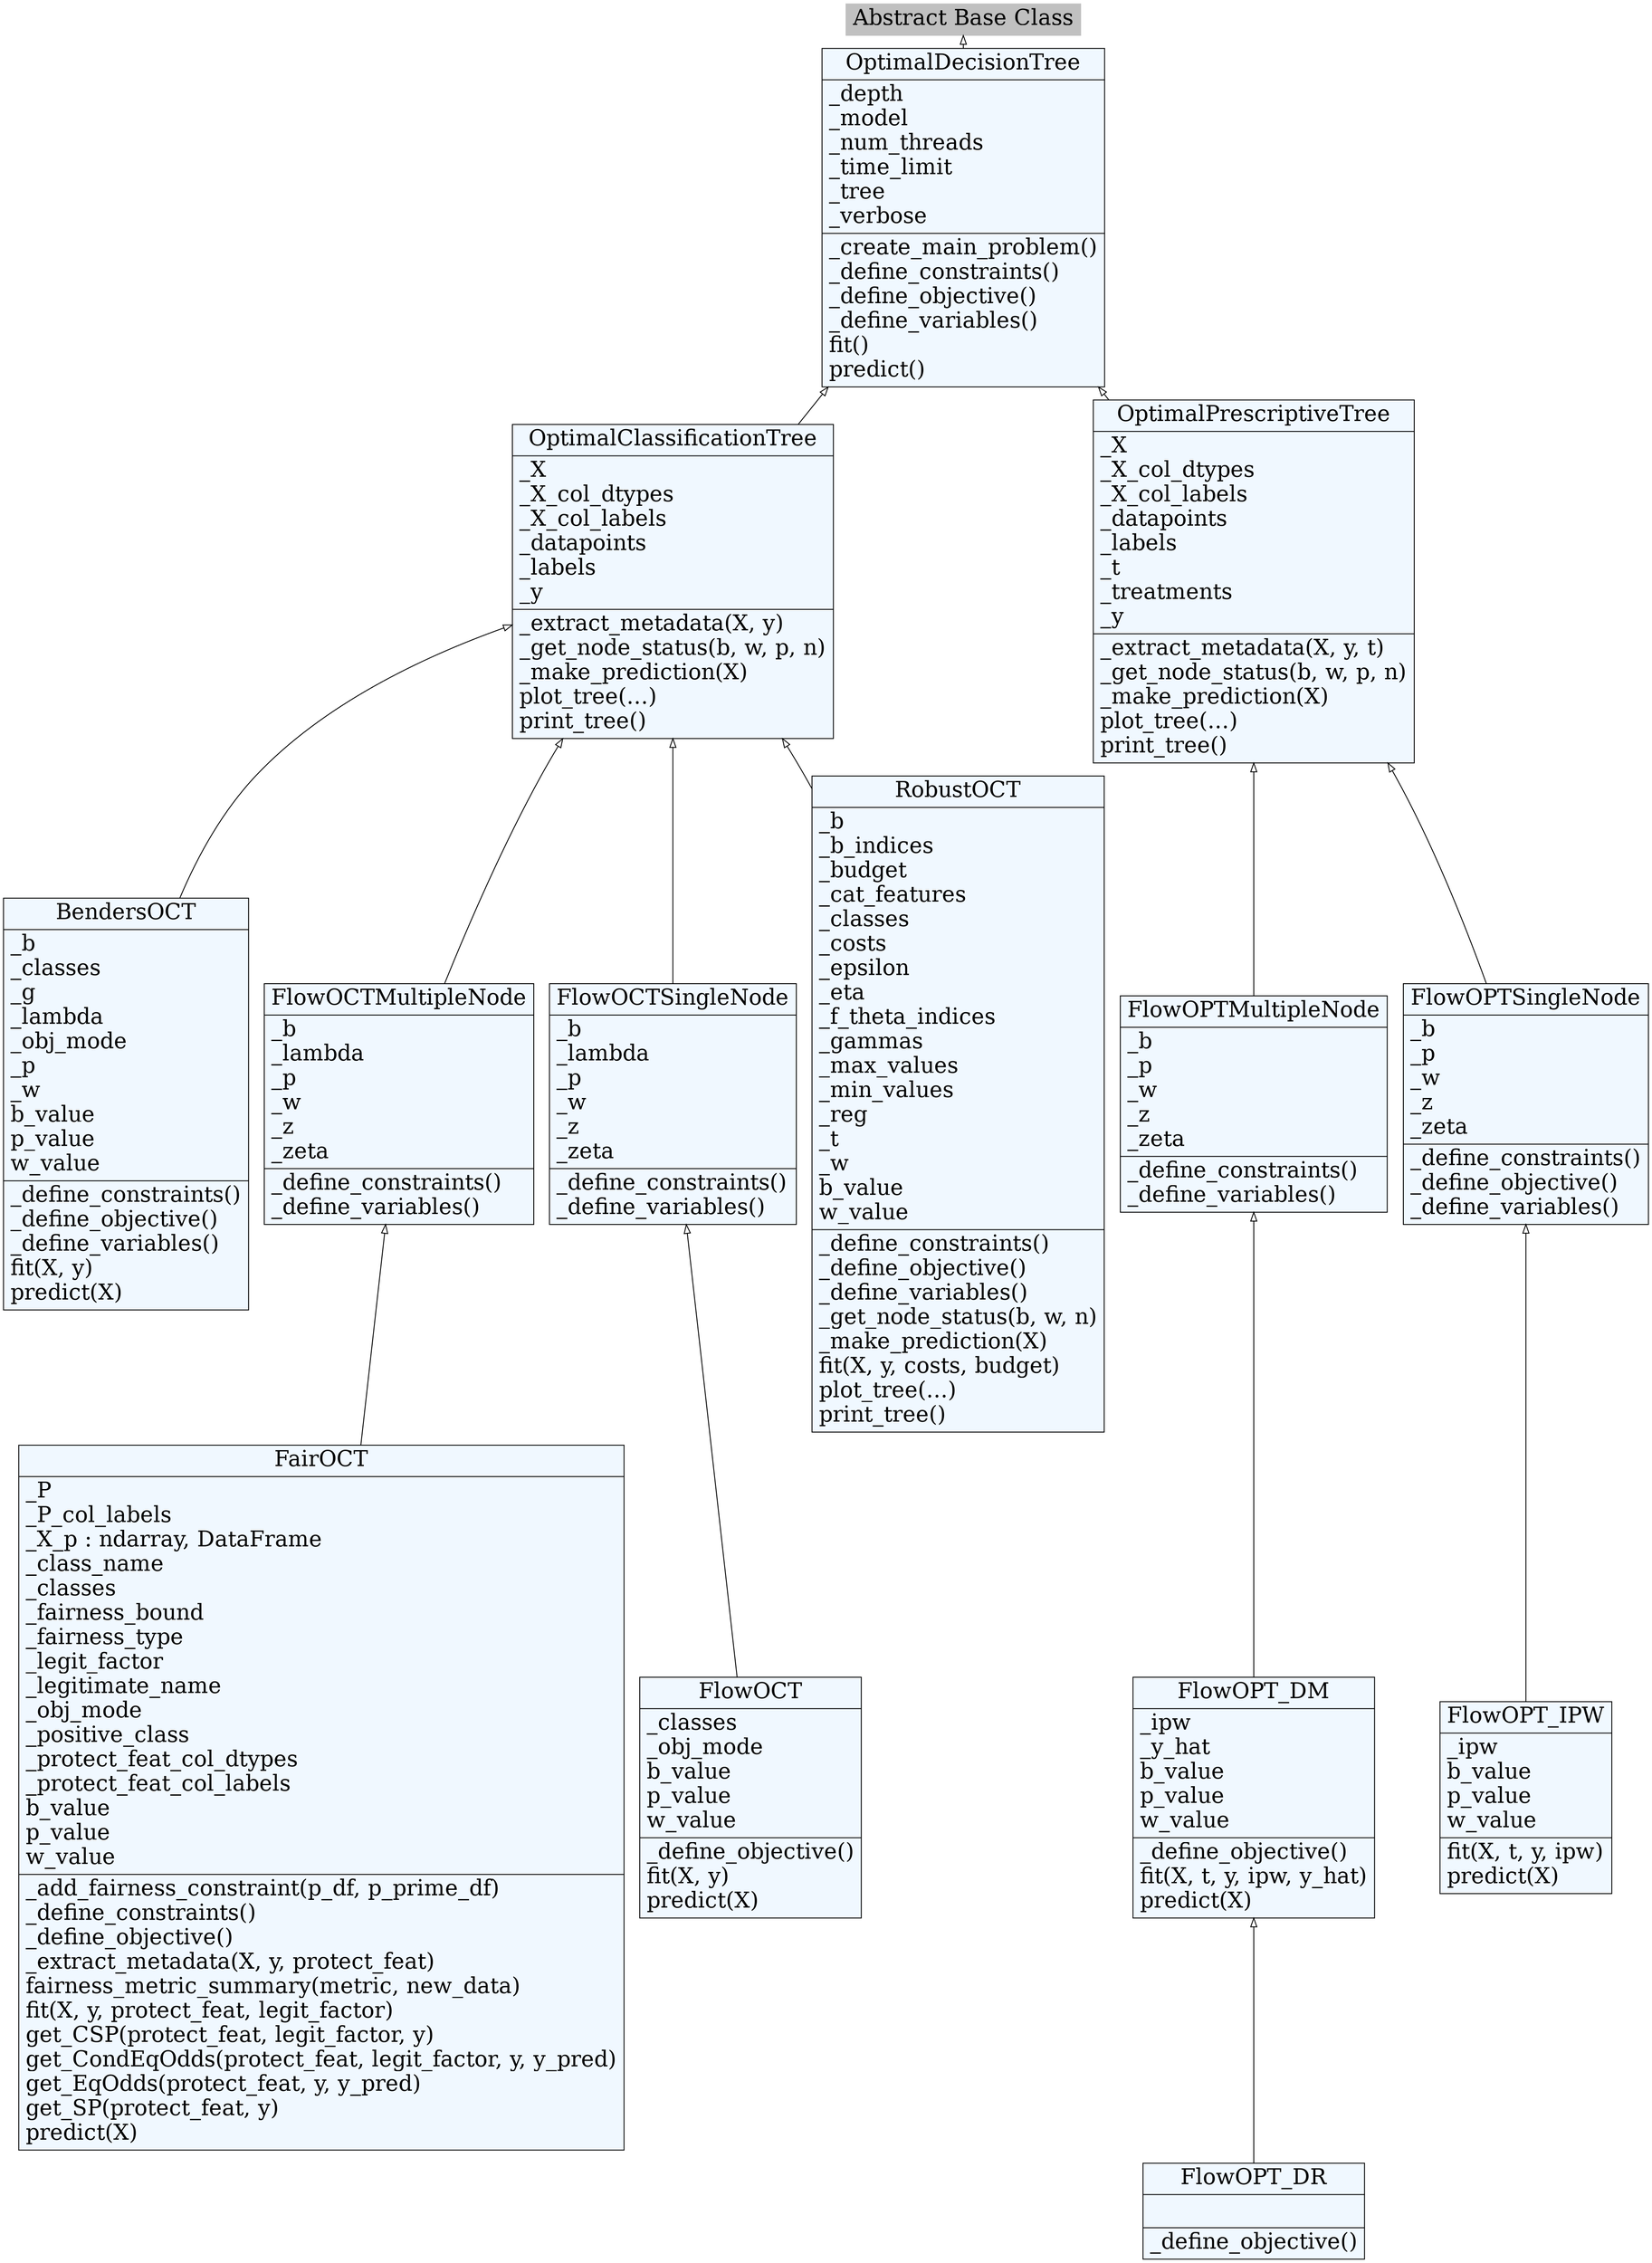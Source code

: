 digraph "classes" {
rankdir=BT
charset="utf-8";ranksep=0.2;
"abc.ABC" [color="grey", fontcolor="black", label="{Abstract Base Class}", shape="record", style="filled", fontsize="25"];
"odtlearn.BendersOCT.BendersOCT" [fillcolor="aliceblue", fontcolor="black", label="{BendersOCT|_b\l_classes\l_g\l_lambda\l_obj_mode\l_p\l_w\lb_value\lp_value\lw_value\l|_define_constraints()\l_define_objective()\l_define_variables()\lfit(X, y)\lpredict(X)\l}", shape="record", style="filled", fontsize="25"];
"odtlearn.FairOCT.FairOCT" [fillcolor="aliceblue", fontcolor="black", label="{FairOCT|_P\l_P_col_labels\l_X_p : ndarray, DataFrame\l_class_name\l_classes\l_fairness_bound\l_fairness_type\l_legit_factor\l_legitimate_name\l_obj_mode\l_positive_class\l_protect_feat_col_dtypes\l_protect_feat_col_labels\lb_value\lp_value\lw_value\l|_add_fairness_constraint(p_df, p_prime_df)\l_define_constraints()\l_define_objective()\l_extract_metadata(X, y, protect_feat)\lfairness_metric_summary(metric, new_data)\lfit(X, y, protect_feat, legit_factor)\lget_CSP(protect_feat, legit_factor, y)\lget_CondEqOdds(protect_feat, legit_factor, y, y_pred)\lget_EqOdds(protect_feat, y, y_pred)\lget_SP(protect_feat, y)\lpredict(X)\l}", shape="record", style="filled", fontsize="25"];
"odtlearn.FlowOCT.FlowOCT" [fillcolor="aliceblue", fontcolor="black", label="{FlowOCT|_classes\l_obj_mode\lb_value\lp_value\lw_value\l|_define_objective()\lfit(X, y)\lpredict(X)\l}", shape="record", style="filled", fontsize="25"];
"odtlearn.FlowOCTMultipleNode.FlowOCTMultipleNode" [fillcolor="aliceblue", fontcolor="black", label="{FlowOCTMultipleNode|_b\l_lambda\l_p\l_w\l_z\l_zeta\l|_define_constraints()\l_define_variables()\l}", shape="record", style="filled", fontsize="25"];
"odtlearn.FlowOCTSingleNode.FlowOCTSingleNode" [fillcolor="aliceblue", fontcolor="black", label="{FlowOCTSingleNode|_b\l_lambda\l_p\l_w\l_z\l_zeta\l|_define_constraints()\l_define_variables()\l}", shape="record", style="filled", fontsize="25"];
"odtlearn.FlowOPTMultipleNode.FlowOPTMultipleNode" [fillcolor="aliceblue", fontcolor="black", label="{FlowOPTMultipleNode|_b\l_p\l_w\l_z\l_zeta\l|_define_constraints()\l_define_variables()\l}", shape="record", style="filled", fontsize="25"];
"odtlearn.FlowOPTSingleNode.FlowOPTSingleNode" [fillcolor="aliceblue", fontcolor="black", label="{FlowOPTSingleNode|_b\l_p\l_w\l_z\l_zeta\l|_define_constraints()\l_define_objective()\l_define_variables()\l}", shape="record", style="filled", fontsize="25"];
"odtlearn.FlowOPT.FlowOPT_DM" [fillcolor="aliceblue", fontcolor="black", label="{FlowOPT_DM|_ipw\l_y_hat\lb_value\lp_value\lw_value\l|_define_objective()\lfit(X, t, y, ipw, y_hat)\lpredict(X)\l}", shape="record", style="filled", fontsize="25"];
"odtlearn.FlowOPT.FlowOPT_DR" [fillcolor="aliceblue", fontcolor="black", label="{FlowOPT_DR|\l|_define_objective()\l}", shape="record", style="filled", fontsize="25"];
"odtlearn.FlowOPT.FlowOPT_IPW" [fillcolor="aliceblue", fontcolor="black", label="{FlowOPT_IPW|_ipw\lb_value\lp_value\lw_value\l|fit(X, t, y, ipw)\lpredict(X)\l}", shape="record", style="filled", fontsize="25"];
"odtlearn.opt_ct.OptimalClassificationTree" [fillcolor="aliceblue", fontcolor="black", label="{OptimalClassificationTree|_X\l_X_col_dtypes\l_X_col_labels\l_datapoints\l_labels\l_y\l|_extract_metadata(X, y)\l_get_node_status(b, w, p, n)\l_make_prediction(X)\lplot_tree(...)\lprint_tree()\l}", shape="record", style="filled", fontsize="25"];
"odtlearn.opt_dt.OptimalDecisionTree" [fillcolor="aliceblue", fontcolor="black", label="{OptimalDecisionTree|_depth\l_model\l_num_threads\l_time_limit\l_tree\l_verbose\l|_create_main_problem()\l_define_constraints()\l_define_objective()\l_define_variables()\lfit()\lpredict()\l}", shape="record", style="filled", fontsize="25"];
"odtlearn.opt_pt.OptimalPrescriptiveTree" [fillcolor="aliceblue", fontcolor="black", label="{OptimalPrescriptiveTree|_X\l_X_col_dtypes\l_X_col_labels\l_datapoints\l_labels\l_t\l_treatments\l_y\l|_extract_metadata(X, y, t)\l_get_node_status(b, w, p, n)\l_make_prediction(X)\lplot_tree(...)\lprint_tree()\l}", shape="record", style="filled", fontsize="25"];
"odtlearn.RobustOCT.RobustOCT" [fillcolor="aliceblue", fontcolor="black", label="{RobustOCT|_b\l_b_indices\l_budget\l_cat_features\l_classes\l_costs\l_epsilon\l_eta\l_f_theta_indices\l_gammas\l_max_values\l_min_values\l_reg\l_t\l_w\lb_value\lw_value\l|_define_constraints()\l_define_objective()\l_define_variables()\l_get_node_status(b, w, n)\l_make_prediction(X)\lfit(X, y, costs, budget)\lplot_tree(...)\lprint_tree()\l}", shape="record", style="filled", fontsize="25"];
"odtlearn.BendersOCT.BendersOCT" -> "odtlearn.opt_ct.OptimalClassificationTree" [arrowhead="empty", arrowtail="none"];
"odtlearn.FairOCT.FairOCT" -> "odtlearn.FlowOCTMultipleNode.FlowOCTMultipleNode" [arrowhead="empty", arrowtail="none"];
"odtlearn.FlowOCT.FlowOCT" -> "odtlearn.FlowOCTSingleNode.FlowOCTSingleNode" [arrowhead="empty", arrowtail="none"];
"odtlearn.FlowOCTMultipleNode.FlowOCTMultipleNode" -> "odtlearn.opt_ct.OptimalClassificationTree" [arrowhead="empty", arrowtail="none"];
"odtlearn.FlowOCTSingleNode.FlowOCTSingleNode" -> "odtlearn.opt_ct.OptimalClassificationTree" [arrowhead="empty", arrowtail="none"];
"odtlearn.FlowOPT.FlowOPT_DM" -> "odtlearn.FlowOPTMultipleNode.FlowOPTMultipleNode" [arrowhead="empty", arrowtail="none"];
"odtlearn.FlowOPT.FlowOPT_DR" -> "odtlearn.FlowOPT.FlowOPT_DM" [arrowhead="empty", arrowtail="none"];
"odtlearn.FlowOPT.FlowOPT_IPW" -> "odtlearn.FlowOPTSingleNode.FlowOPTSingleNode" [arrowhead="empty", arrowtail="none"];
"odtlearn.FlowOPTMultipleNode.FlowOPTMultipleNode" -> "odtlearn.opt_pt.OptimalPrescriptiveTree" [arrowhead="empty", arrowtail="none"];
"odtlearn.FlowOPTSingleNode.FlowOPTSingleNode" -> "odtlearn.opt_pt.OptimalPrescriptiveTree" [arrowhead="empty", arrowtail="none"];
"odtlearn.RobustOCT.RobustOCT" -> "odtlearn.opt_ct.OptimalClassificationTree" [arrowhead="empty", arrowtail="none"];
"odtlearn.opt_ct.OptimalClassificationTree" -> "odtlearn.opt_dt.OptimalDecisionTree" [arrowhead="empty", arrowtail="none"];
"odtlearn.opt_dt.OptimalDecisionTree" -> "abc.ABC" [arrowhead="empty", arrowtail="none"];
"odtlearn.opt_pt.OptimalPrescriptiveTree" -> "odtlearn.opt_dt.OptimalDecisionTree" [arrowhead="empty", arrowtail="none"];
}

